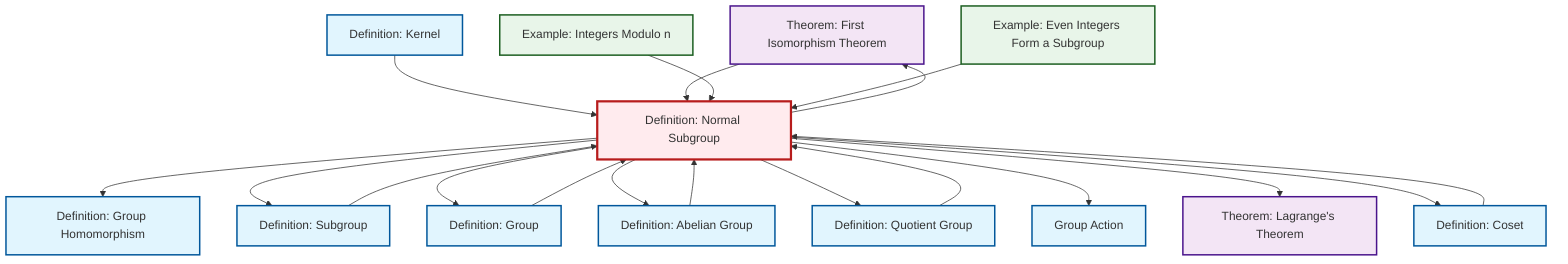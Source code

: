 graph TD
    classDef definition fill:#e1f5fe,stroke:#01579b,stroke-width:2px
    classDef theorem fill:#f3e5f5,stroke:#4a148c,stroke-width:2px
    classDef axiom fill:#fff3e0,stroke:#e65100,stroke-width:2px
    classDef example fill:#e8f5e9,stroke:#1b5e20,stroke-width:2px
    classDef current fill:#ffebee,stroke:#b71c1c,stroke-width:3px
    thm-first-isomorphism["Theorem: First Isomorphism Theorem"]:::theorem
    def-group-action["Group Action"]:::definition
    def-homomorphism["Definition: Group Homomorphism"]:::definition
    def-kernel["Definition: Kernel"]:::definition
    def-group["Definition: Group"]:::definition
    def-subgroup["Definition: Subgroup"]:::definition
    thm-lagrange["Theorem: Lagrange's Theorem"]:::theorem
    def-abelian-group["Definition: Abelian Group"]:::definition
    ex-even-integers-subgroup["Example: Even Integers Form a Subgroup"]:::example
    ex-quotient-integers-mod-n["Example: Integers Modulo n"]:::example
    def-coset["Definition: Coset"]:::definition
    def-normal-subgroup["Definition: Normal Subgroup"]:::definition
    def-quotient-group["Definition: Quotient Group"]:::definition
    def-normal-subgroup --> def-homomorphism
    def-subgroup --> def-normal-subgroup
    def-quotient-group --> def-normal-subgroup
    def-normal-subgroup --> thm-first-isomorphism
    def-kernel --> def-normal-subgroup
    def-normal-subgroup --> def-subgroup
    def-abelian-group --> def-normal-subgroup
    def-normal-subgroup --> def-group
    def-normal-subgroup --> def-abelian-group
    thm-first-isomorphism --> def-normal-subgroup
    def-normal-subgroup --> def-quotient-group
    def-normal-subgroup --> def-group-action
    def-normal-subgroup --> thm-lagrange
    ex-quotient-integers-mod-n --> def-normal-subgroup
    ex-even-integers-subgroup --> def-normal-subgroup
    def-coset --> def-normal-subgroup
    def-normal-subgroup --> def-coset
    def-group --> def-normal-subgroup
    class def-normal-subgroup current